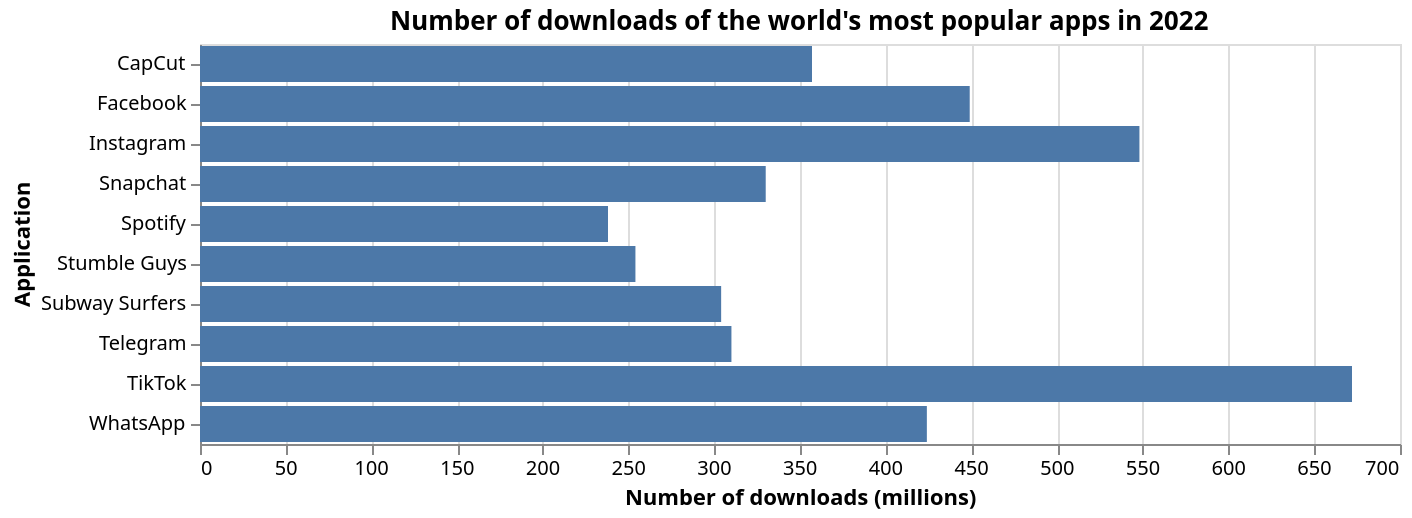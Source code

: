 {
  "$schema": "https://vega.github.io/schema/vega-lite/v5.json",
  "title": "Number of downloads of the world's most popular apps in 2022",
  "data": {
    "values": [
      {"App": "TikTok", "Downloads (mm)": 672},
      {"App": "Instagram", "Downloads (mm)": 548},
      {"App": "Facebook", "Downloads (mm)": 449},
      {"App": "WhatsApp", "Downloads (mm)": 424},
      {"App": "CapCut", "Downloads (mm)": 357},
      {"App": "Snapchat", "Downloads (mm)": 330},
      {"App": "Telegram", "Downloads (mm)": 310},
      {"App": "Subway Surfers", "Downloads (mm)": 304},
      {"App": "Stumble Guys", "Downloads (mm)": 254},
      {"App": "Spotify", "Downloads (mm)": 238}
    ]
  },
  "mark": "bar",
  "encoding": {
    "x": {
      "field": "Downloads (mm)",
      "type": "quantitative",
      "title": "Number of downloads (millions)"
    },
    "y": {"field": "App", "type": "nominal", "title": "Application"}
  },
  "width": 600,
  "config": {}
}

